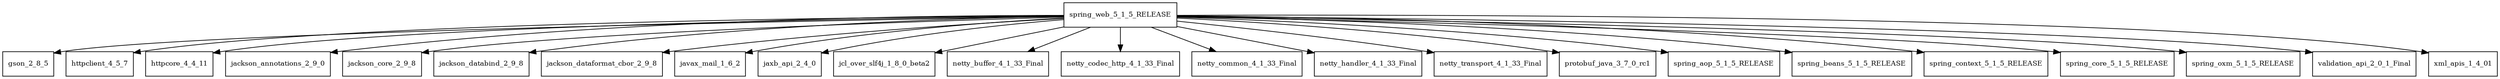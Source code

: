 digraph spring_web_5_1_5_RELEASE_dependencies {
  node [shape = box, fontsize=10.0];
  spring_web_5_1_5_RELEASE -> gson_2_8_5;
  spring_web_5_1_5_RELEASE -> httpclient_4_5_7;
  spring_web_5_1_5_RELEASE -> httpcore_4_4_11;
  spring_web_5_1_5_RELEASE -> jackson_annotations_2_9_0;
  spring_web_5_1_5_RELEASE -> jackson_core_2_9_8;
  spring_web_5_1_5_RELEASE -> jackson_databind_2_9_8;
  spring_web_5_1_5_RELEASE -> jackson_dataformat_cbor_2_9_8;
  spring_web_5_1_5_RELEASE -> javax_mail_1_6_2;
  spring_web_5_1_5_RELEASE -> jaxb_api_2_4_0;
  spring_web_5_1_5_RELEASE -> jcl_over_slf4j_1_8_0_beta2;
  spring_web_5_1_5_RELEASE -> netty_buffer_4_1_33_Final;
  spring_web_5_1_5_RELEASE -> netty_codec_http_4_1_33_Final;
  spring_web_5_1_5_RELEASE -> netty_common_4_1_33_Final;
  spring_web_5_1_5_RELEASE -> netty_handler_4_1_33_Final;
  spring_web_5_1_5_RELEASE -> netty_transport_4_1_33_Final;
  spring_web_5_1_5_RELEASE -> protobuf_java_3_7_0_rc1;
  spring_web_5_1_5_RELEASE -> spring_aop_5_1_5_RELEASE;
  spring_web_5_1_5_RELEASE -> spring_beans_5_1_5_RELEASE;
  spring_web_5_1_5_RELEASE -> spring_context_5_1_5_RELEASE;
  spring_web_5_1_5_RELEASE -> spring_core_5_1_5_RELEASE;
  spring_web_5_1_5_RELEASE -> spring_oxm_5_1_5_RELEASE;
  spring_web_5_1_5_RELEASE -> validation_api_2_0_1_Final;
  spring_web_5_1_5_RELEASE -> xml_apis_1_4_01;
}
